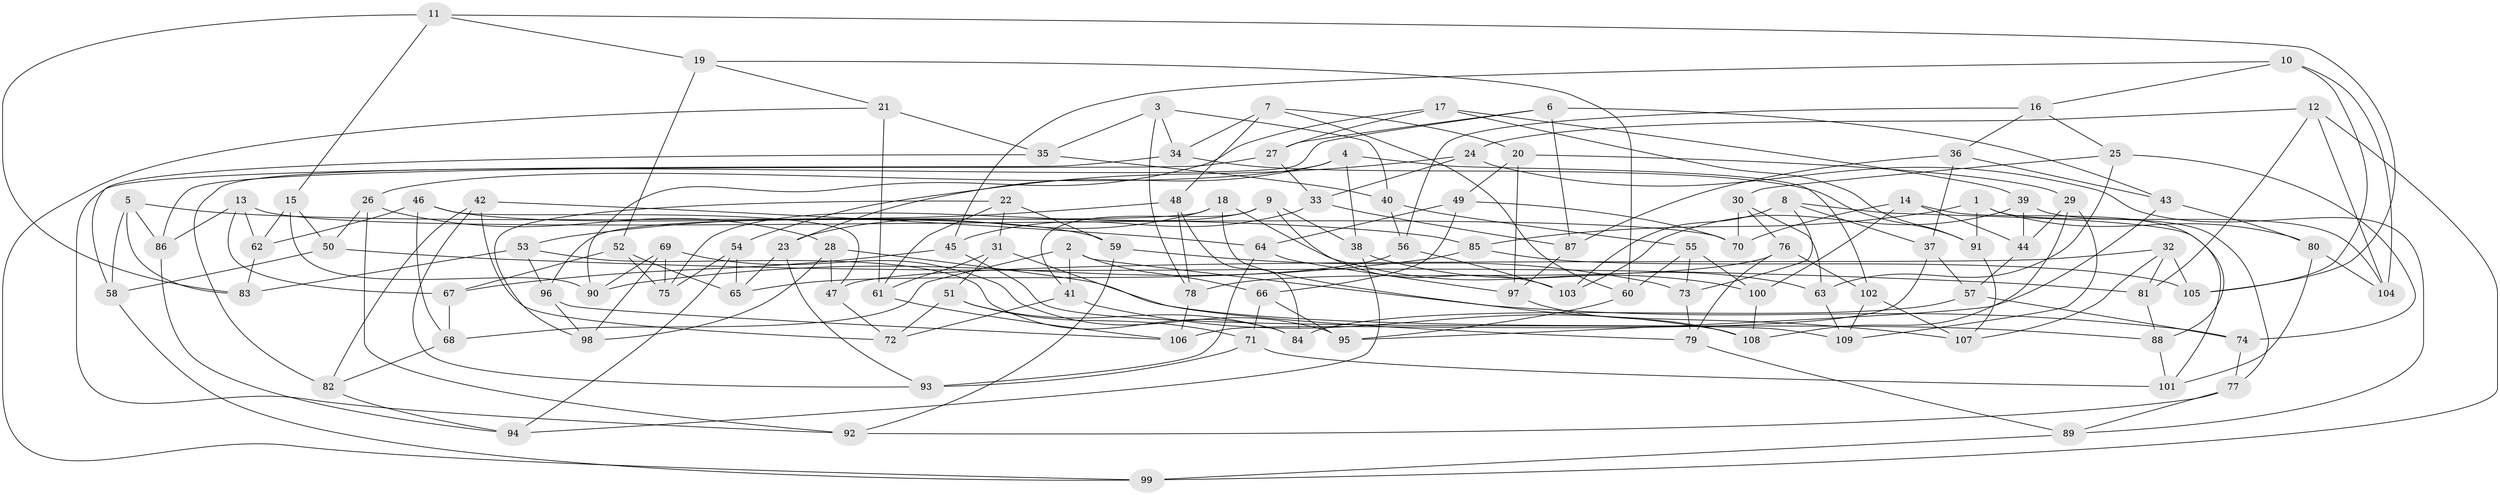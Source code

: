 // Generated by graph-tools (version 1.1) at 2025/56/03/09/25 04:56:29]
// undirected, 109 vertices, 218 edges
graph export_dot {
graph [start="1"]
  node [color=gray90,style=filled];
  1;
  2;
  3;
  4;
  5;
  6;
  7;
  8;
  9;
  10;
  11;
  12;
  13;
  14;
  15;
  16;
  17;
  18;
  19;
  20;
  21;
  22;
  23;
  24;
  25;
  26;
  27;
  28;
  29;
  30;
  31;
  32;
  33;
  34;
  35;
  36;
  37;
  38;
  39;
  40;
  41;
  42;
  43;
  44;
  45;
  46;
  47;
  48;
  49;
  50;
  51;
  52;
  53;
  54;
  55;
  56;
  57;
  58;
  59;
  60;
  61;
  62;
  63;
  64;
  65;
  66;
  67;
  68;
  69;
  70;
  71;
  72;
  73;
  74;
  75;
  76;
  77;
  78;
  79;
  80;
  81;
  82;
  83;
  84;
  85;
  86;
  87;
  88;
  89;
  90;
  91;
  92;
  93;
  94;
  95;
  96;
  97;
  98;
  99;
  100;
  101;
  102;
  103;
  104;
  105;
  106;
  107;
  108;
  109;
  1 -- 80;
  1 -- 77;
  1 -- 91;
  1 -- 85;
  2 -- 68;
  2 -- 74;
  2 -- 66;
  2 -- 41;
  3 -- 34;
  3 -- 78;
  3 -- 40;
  3 -- 35;
  4 -- 102;
  4 -- 38;
  4 -- 23;
  4 -- 26;
  5 -- 86;
  5 -- 83;
  5 -- 58;
  5 -- 85;
  6 -- 27;
  6 -- 87;
  6 -- 43;
  6 -- 82;
  7 -- 60;
  7 -- 20;
  7 -- 48;
  7 -- 34;
  8 -- 37;
  8 -- 103;
  8 -- 101;
  8 -- 73;
  9 -- 103;
  9 -- 38;
  9 -- 75;
  9 -- 41;
  10 -- 105;
  10 -- 45;
  10 -- 104;
  10 -- 16;
  11 -- 83;
  11 -- 105;
  11 -- 15;
  11 -- 19;
  12 -- 24;
  12 -- 99;
  12 -- 104;
  12 -- 81;
  13 -- 70;
  13 -- 62;
  13 -- 86;
  13 -- 67;
  14 -- 100;
  14 -- 70;
  14 -- 44;
  14 -- 88;
  15 -- 50;
  15 -- 90;
  15 -- 62;
  16 -- 25;
  16 -- 56;
  16 -- 36;
  17 -- 90;
  17 -- 91;
  17 -- 39;
  17 -- 27;
  18 -- 23;
  18 -- 100;
  18 -- 107;
  18 -- 96;
  19 -- 60;
  19 -- 21;
  19 -- 52;
  20 -- 29;
  20 -- 97;
  20 -- 49;
  21 -- 35;
  21 -- 99;
  21 -- 61;
  22 -- 61;
  22 -- 31;
  22 -- 59;
  22 -- 98;
  23 -- 93;
  23 -- 65;
  24 -- 54;
  24 -- 89;
  24 -- 33;
  25 -- 30;
  25 -- 63;
  25 -- 74;
  26 -- 50;
  26 -- 28;
  26 -- 92;
  27 -- 86;
  27 -- 33;
  28 -- 47;
  28 -- 98;
  28 -- 88;
  29 -- 109;
  29 -- 108;
  29 -- 44;
  30 -- 63;
  30 -- 70;
  30 -- 76;
  31 -- 79;
  31 -- 51;
  31 -- 61;
  32 -- 47;
  32 -- 105;
  32 -- 81;
  32 -- 107;
  33 -- 87;
  33 -- 45;
  34 -- 91;
  34 -- 92;
  35 -- 40;
  35 -- 58;
  36 -- 43;
  36 -- 37;
  36 -- 87;
  37 -- 57;
  37 -- 106;
  38 -- 63;
  38 -- 94;
  39 -- 104;
  39 -- 44;
  39 -- 103;
  40 -- 55;
  40 -- 56;
  41 -- 72;
  41 -- 108;
  42 -- 82;
  42 -- 64;
  42 -- 72;
  42 -- 93;
  43 -- 95;
  43 -- 80;
  44 -- 57;
  45 -- 67;
  45 -- 109;
  46 -- 47;
  46 -- 59;
  46 -- 68;
  46 -- 62;
  47 -- 72;
  48 -- 78;
  48 -- 53;
  48 -- 84;
  49 -- 64;
  49 -- 70;
  49 -- 66;
  50 -- 58;
  50 -- 81;
  51 -- 71;
  51 -- 72;
  51 -- 84;
  52 -- 65;
  52 -- 75;
  52 -- 67;
  53 -- 96;
  53 -- 84;
  53 -- 83;
  54 -- 75;
  54 -- 94;
  54 -- 65;
  55 -- 73;
  55 -- 60;
  55 -- 100;
  56 -- 103;
  56 -- 65;
  57 -- 74;
  57 -- 84;
  58 -- 99;
  59 -- 92;
  59 -- 73;
  60 -- 95;
  61 -- 106;
  62 -- 83;
  63 -- 109;
  64 -- 93;
  64 -- 97;
  66 -- 71;
  66 -- 95;
  67 -- 68;
  68 -- 82;
  69 -- 95;
  69 -- 90;
  69 -- 98;
  69 -- 75;
  71 -- 101;
  71 -- 93;
  73 -- 79;
  74 -- 77;
  76 -- 79;
  76 -- 78;
  76 -- 102;
  77 -- 89;
  77 -- 92;
  78 -- 106;
  79 -- 89;
  80 -- 104;
  80 -- 101;
  81 -- 88;
  82 -- 94;
  85 -- 105;
  85 -- 90;
  86 -- 94;
  87 -- 97;
  88 -- 101;
  89 -- 99;
  91 -- 107;
  96 -- 98;
  96 -- 106;
  97 -- 108;
  100 -- 108;
  102 -- 107;
  102 -- 109;
}
